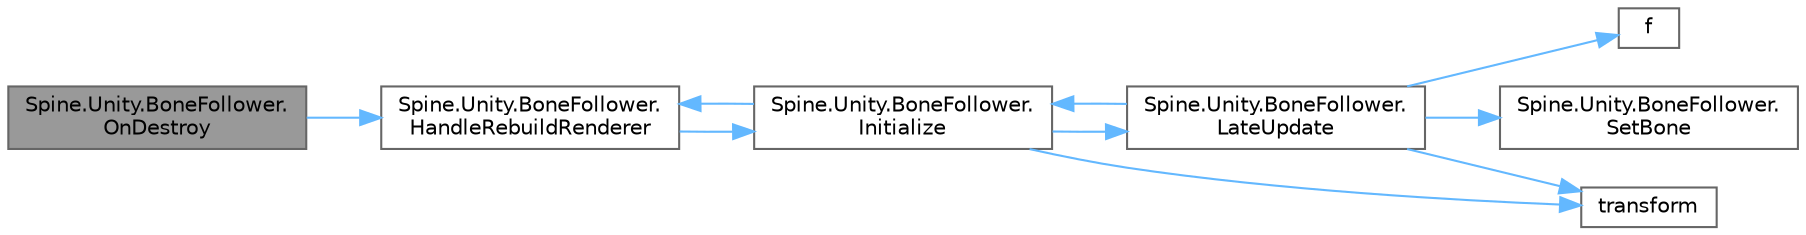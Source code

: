digraph "Spine.Unity.BoneFollower.OnDestroy"
{
 // LATEX_PDF_SIZE
  bgcolor="transparent";
  edge [fontname=Helvetica,fontsize=10,labelfontname=Helvetica,labelfontsize=10];
  node [fontname=Helvetica,fontsize=10,shape=box,height=0.2,width=0.4];
  rankdir="LR";
  Node1 [id="Node000001",label="Spine.Unity.BoneFollower.\lOnDestroy",height=0.2,width=0.4,color="gray40", fillcolor="grey60", style="filled", fontcolor="black",tooltip=" "];
  Node1 -> Node2 [id="edge1_Node000001_Node000002",color="steelblue1",style="solid",tooltip=" "];
  Node2 [id="Node000002",label="Spine.Unity.BoneFollower.\lHandleRebuildRenderer",height=0.2,width=0.4,color="grey40", fillcolor="white", style="filled",URL="$class_spine_1_1_unity_1_1_bone_follower.html#a1bcc44a28a29b73f476086b13d8534c6",tooltip=" "];
  Node2 -> Node3 [id="edge2_Node000002_Node000003",color="steelblue1",style="solid",tooltip=" "];
  Node3 [id="Node000003",label="Spine.Unity.BoneFollower.\lInitialize",height=0.2,width=0.4,color="grey40", fillcolor="white", style="filled",URL="$class_spine_1_1_unity_1_1_bone_follower.html#a131944ba0e630dfd045cc9cb8be7d252",tooltip=" "];
  Node3 -> Node2 [id="edge3_Node000003_Node000002",color="steelblue1",style="solid",tooltip=" "];
  Node3 -> Node4 [id="edge4_Node000003_Node000004",color="steelblue1",style="solid",tooltip=" "];
  Node4 [id="Node000004",label="Spine.Unity.BoneFollower.\lLateUpdate",height=0.2,width=0.4,color="grey40", fillcolor="white", style="filled",URL="$class_spine_1_1_unity_1_1_bone_follower.html#ad8c9251d6b054a0e7eb009ca382cf2b5",tooltip=" "];
  Node4 -> Node5 [id="edge5_Node000004_Node000005",color="steelblue1",style="solid",tooltip=" "];
  Node5 [id="Node000005",label="f",height=0.2,width=0.4,color="grey40", fillcolor="white", style="filled",URL="$cxx11__tensor__map_8cpp.html#a7f507fea02198f6cb81c86640c7b1a4e",tooltip=" "];
  Node4 -> Node3 [id="edge6_Node000004_Node000003",color="steelblue1",style="solid",tooltip=" "];
  Node4 -> Node6 [id="edge7_Node000004_Node000006",color="steelblue1",style="solid",tooltip=" "];
  Node6 [id="Node000006",label="Spine.Unity.BoneFollower.\lSetBone",height=0.2,width=0.4,color="grey40", fillcolor="white", style="filled",URL="$class_spine_1_1_unity_1_1_bone_follower.html#aaeb298e836b51bc2850864f44d0bf9e6",tooltip="Sets the target bone by its bone name. Returns false if no bone was found. To set the bone by referen..."];
  Node4 -> Node7 [id="edge8_Node000004_Node000007",color="steelblue1",style="solid",tooltip=" "];
  Node7 [id="Node000007",label="transform",height=0.2,width=0.4,color="grey40", fillcolor="white", style="filled",URL="$geometry_8cpp.html#ad05130a1d9f2e9708c1125b4cc2fe7cb",tooltip=" "];
  Node3 -> Node7 [id="edge9_Node000003_Node000007",color="steelblue1",style="solid",tooltip=" "];
}
